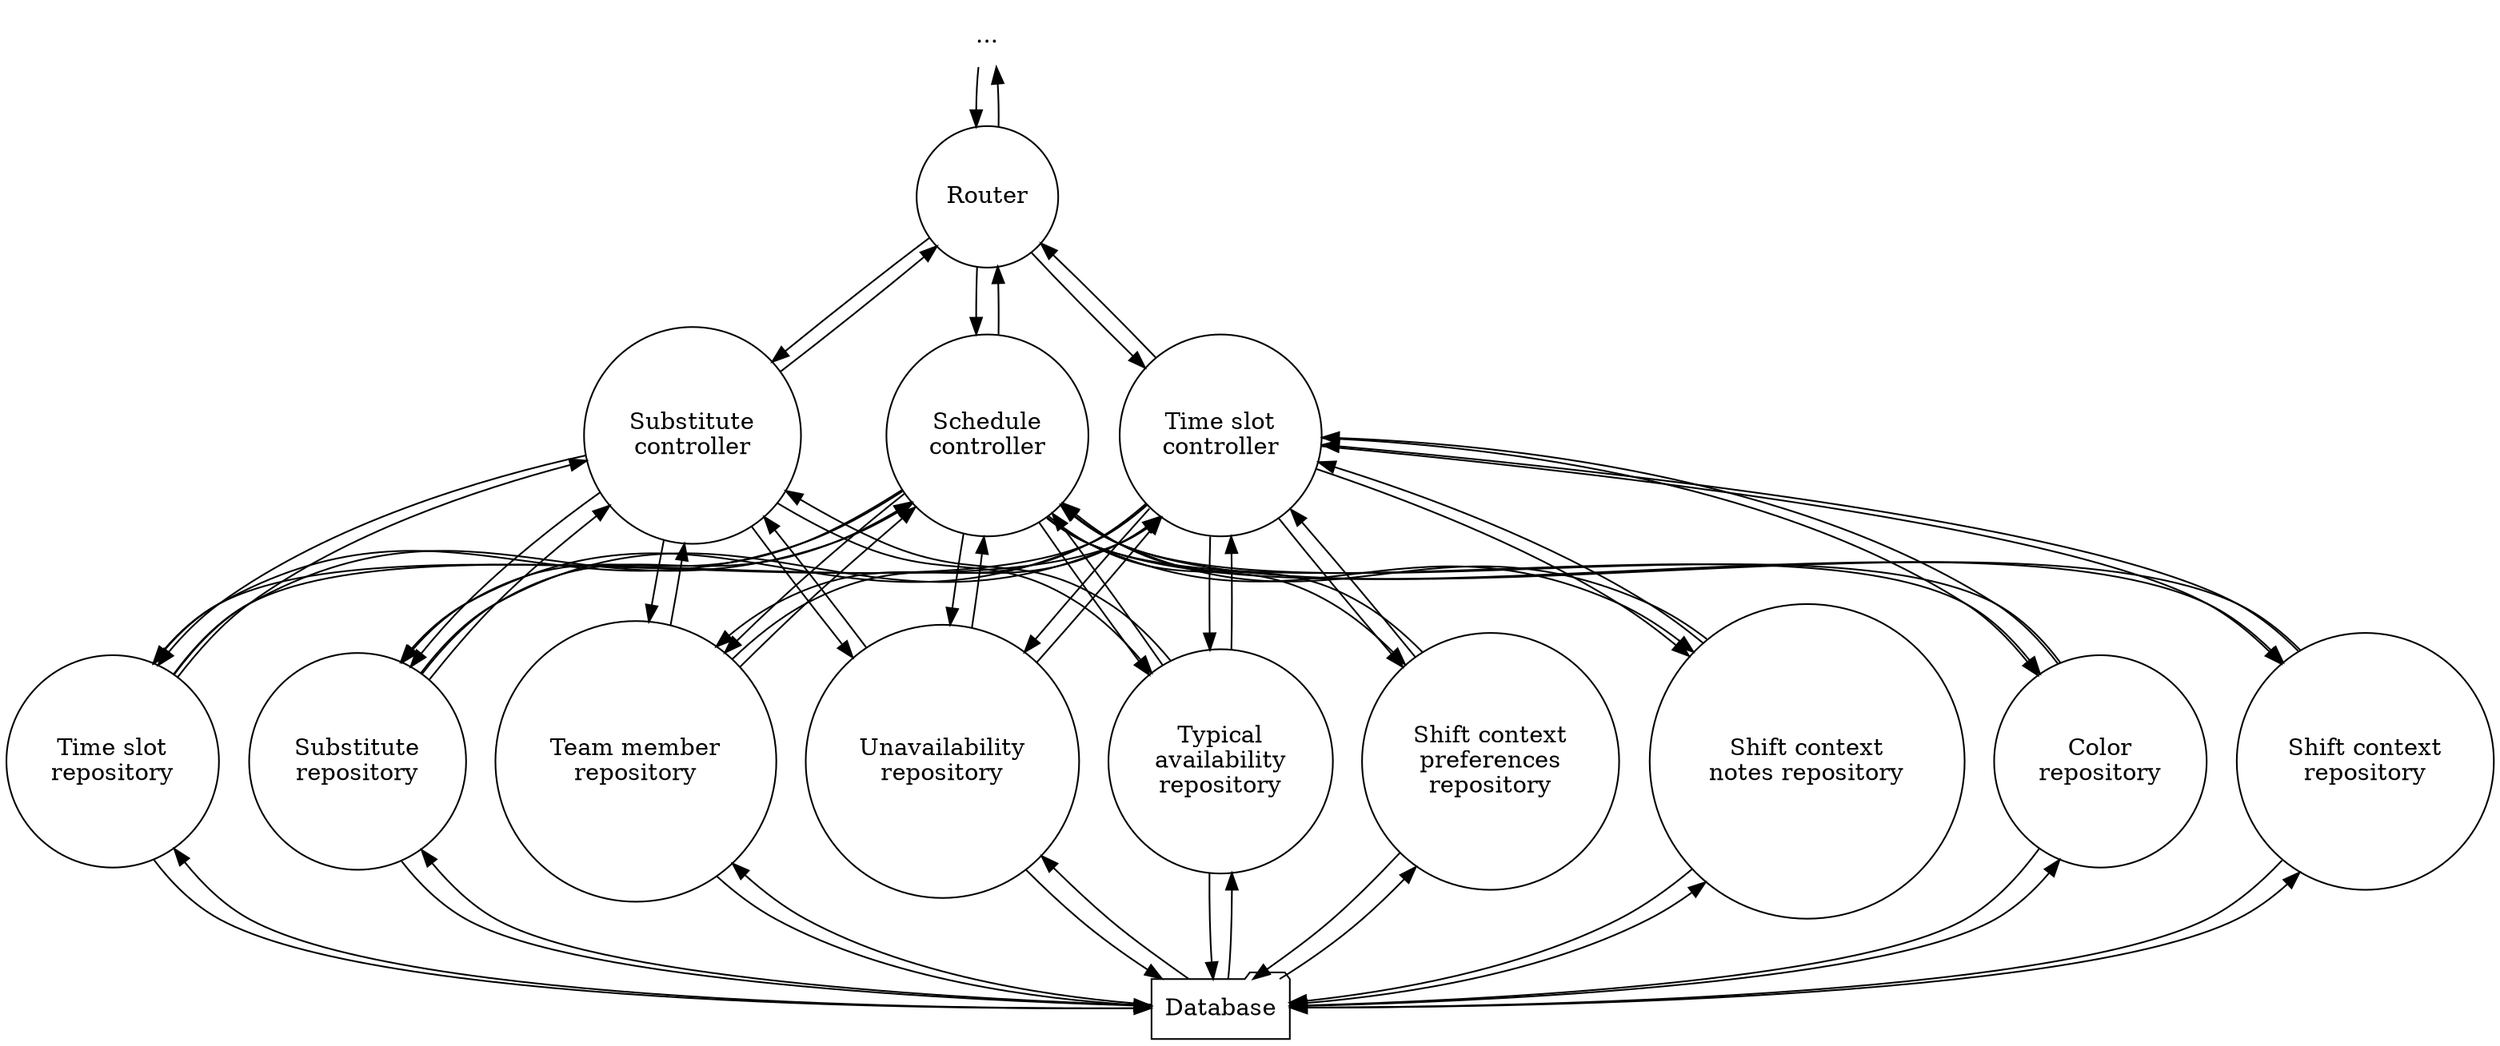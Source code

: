 digraph data_flow_diagram {
    node [ shape = circle ]
    
    "..." [ shape = none ]
    
    "..." -> Router -> "..."

    subgraph controllers {
        rank = same
        
        "Time slot\ncontroller"
        "Substitute\ncontroller"
        "Schedule\ncontroller"
    }
    
    Router -> {
        "Time slot\ncontroller"
        "Substitute\ncontroller"
        "Schedule\ncontroller"
    } -> Router
    
    subgraph repositories {
        rank = same
        
        "Team member\nrepository"
        "Unavailability\nrepository"
        "Typical\navailability\nrepository"
        "Shift context\nrepository"
        "Shift context\npreferences\nrepository"
        "Time slot\nrepository"
        "Shift context\nnotes repository"
        "Substitute\nrepository"
        "Color\nrepository"
    }
    
    "Time slot\ncontroller" -> {
        "Team member\nrepository"
        "Typical\navailability\nrepository"
        "Unavailability\nrepository"
        "Shift context\nrepository"
        "Shift context\npreferences\nrepository"
        "Color\nrepository"
        "Shift context\nnotes repository"
        "Substitute\nrepository"
        "Time slot\nrepository"
    } -> "Time slot\ncontroller"
    
    "Substitute\ncontroller" -> {
        "Team member\nrepository"
        "Substitute\nrepository"
        "Typical\navailability\nrepository"
        "Unavailability\nrepository"
        "Time slot\nrepository"
    } -> "Substitute\ncontroller"
    
    "Schedule\ncontroller" -> {
        "Team member\nrepository"
        "Typical\navailability\nrepository"
        "Unavailability\nrepository"
        "Shift context\nrepository"
        "Shift context\npreferences\nrepository"
        "Color\nrepository"
        "Shift context\nnotes repository"
        "Substitute\nrepository"
        "Time slot\nrepository"
    } -> "Schedule\ncontroller"
    
    Database [ shape = folder ]
    
    Database -> {
        "Team member\nrepository"
        "Unavailability\nrepository"
        "Typical\navailability\nrepository"
        "Shift context\nrepository"
        "Shift context\npreferences\nrepository"
        "Time slot\nrepository"
        "Shift context\nnotes repository"
        "Substitute\nrepository"
        "Color\nrepository"
    } -> Database
}
